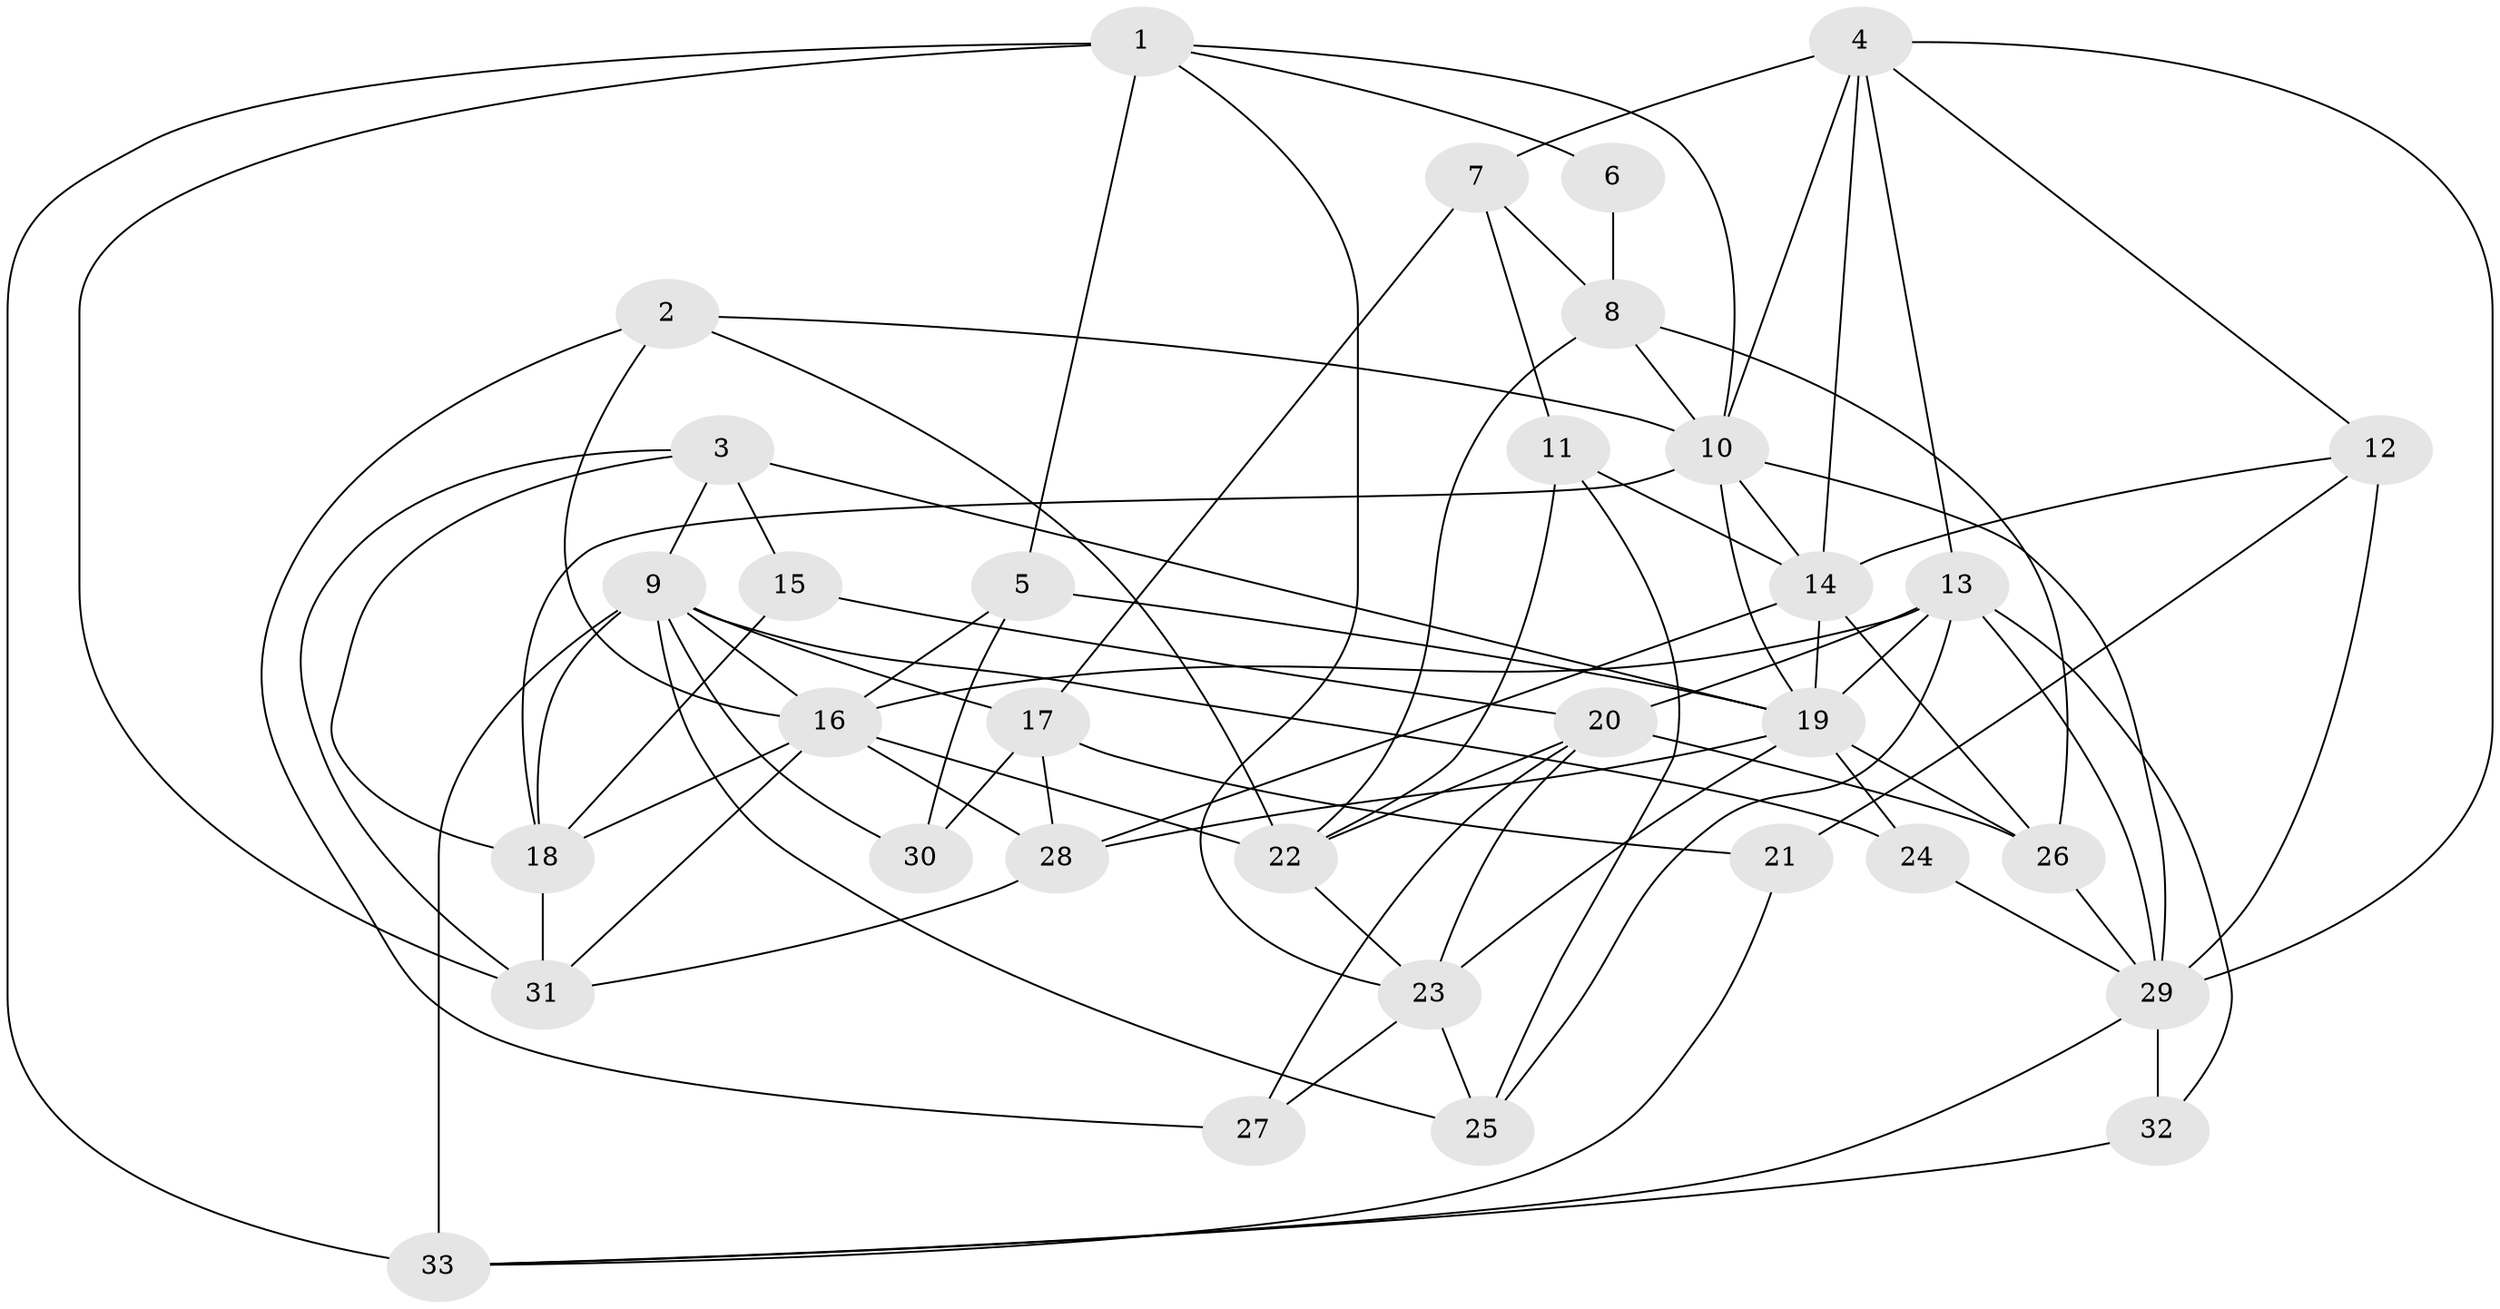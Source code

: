 // original degree distribution, {3: 0.23076923076923078, 4: 0.24615384615384617, 2: 0.18461538461538463, 6: 0.12307692307692308, 5: 0.16923076923076924, 7: 0.03076923076923077, 10: 0.015384615384615385}
// Generated by graph-tools (version 1.1) at 2025/37/03/04/25 23:37:10]
// undirected, 33 vertices, 85 edges
graph export_dot {
  node [color=gray90,style=filled];
  1;
  2;
  3;
  4;
  5;
  6;
  7;
  8;
  9;
  10;
  11;
  12;
  13;
  14;
  15;
  16;
  17;
  18;
  19;
  20;
  21;
  22;
  23;
  24;
  25;
  26;
  27;
  28;
  29;
  30;
  31;
  32;
  33;
  1 -- 5 [weight=1.0];
  1 -- 6 [weight=1.0];
  1 -- 10 [weight=1.0];
  1 -- 23 [weight=1.0];
  1 -- 31 [weight=1.0];
  1 -- 33 [weight=2.0];
  2 -- 10 [weight=1.0];
  2 -- 16 [weight=1.0];
  2 -- 22 [weight=1.0];
  2 -- 27 [weight=1.0];
  3 -- 9 [weight=1.0];
  3 -- 15 [weight=1.0];
  3 -- 18 [weight=1.0];
  3 -- 19 [weight=2.0];
  3 -- 31 [weight=1.0];
  4 -- 7 [weight=1.0];
  4 -- 10 [weight=2.0];
  4 -- 12 [weight=1.0];
  4 -- 13 [weight=1.0];
  4 -- 14 [weight=1.0];
  4 -- 29 [weight=1.0];
  5 -- 16 [weight=1.0];
  5 -- 19 [weight=1.0];
  5 -- 30 [weight=1.0];
  6 -- 8 [weight=1.0];
  7 -- 8 [weight=2.0];
  7 -- 11 [weight=1.0];
  7 -- 17 [weight=1.0];
  8 -- 10 [weight=1.0];
  8 -- 22 [weight=1.0];
  8 -- 26 [weight=2.0];
  9 -- 16 [weight=2.0];
  9 -- 17 [weight=1.0];
  9 -- 18 [weight=1.0];
  9 -- 24 [weight=1.0];
  9 -- 25 [weight=1.0];
  9 -- 30 [weight=1.0];
  9 -- 33 [weight=2.0];
  10 -- 14 [weight=1.0];
  10 -- 18 [weight=2.0];
  10 -- 19 [weight=1.0];
  10 -- 29 [weight=1.0];
  11 -- 14 [weight=1.0];
  11 -- 22 [weight=1.0];
  11 -- 25 [weight=1.0];
  12 -- 14 [weight=1.0];
  12 -- 21 [weight=1.0];
  12 -- 29 [weight=1.0];
  13 -- 16 [weight=1.0];
  13 -- 19 [weight=1.0];
  13 -- 20 [weight=1.0];
  13 -- 25 [weight=1.0];
  13 -- 29 [weight=1.0];
  13 -- 32 [weight=1.0];
  14 -- 19 [weight=2.0];
  14 -- 26 [weight=1.0];
  14 -- 28 [weight=1.0];
  15 -- 18 [weight=1.0];
  15 -- 20 [weight=1.0];
  16 -- 18 [weight=2.0];
  16 -- 22 [weight=2.0];
  16 -- 28 [weight=1.0];
  16 -- 31 [weight=1.0];
  17 -- 21 [weight=1.0];
  17 -- 28 [weight=1.0];
  17 -- 30 [weight=1.0];
  18 -- 31 [weight=1.0];
  19 -- 23 [weight=1.0];
  19 -- 24 [weight=1.0];
  19 -- 26 [weight=1.0];
  19 -- 28 [weight=1.0];
  20 -- 22 [weight=1.0];
  20 -- 23 [weight=1.0];
  20 -- 26 [weight=1.0];
  20 -- 27 [weight=1.0];
  21 -- 33 [weight=1.0];
  22 -- 23 [weight=1.0];
  23 -- 25 [weight=1.0];
  23 -- 27 [weight=1.0];
  24 -- 29 [weight=1.0];
  26 -- 29 [weight=1.0];
  28 -- 31 [weight=1.0];
  29 -- 32 [weight=1.0];
  29 -- 33 [weight=1.0];
  32 -- 33 [weight=1.0];
}
